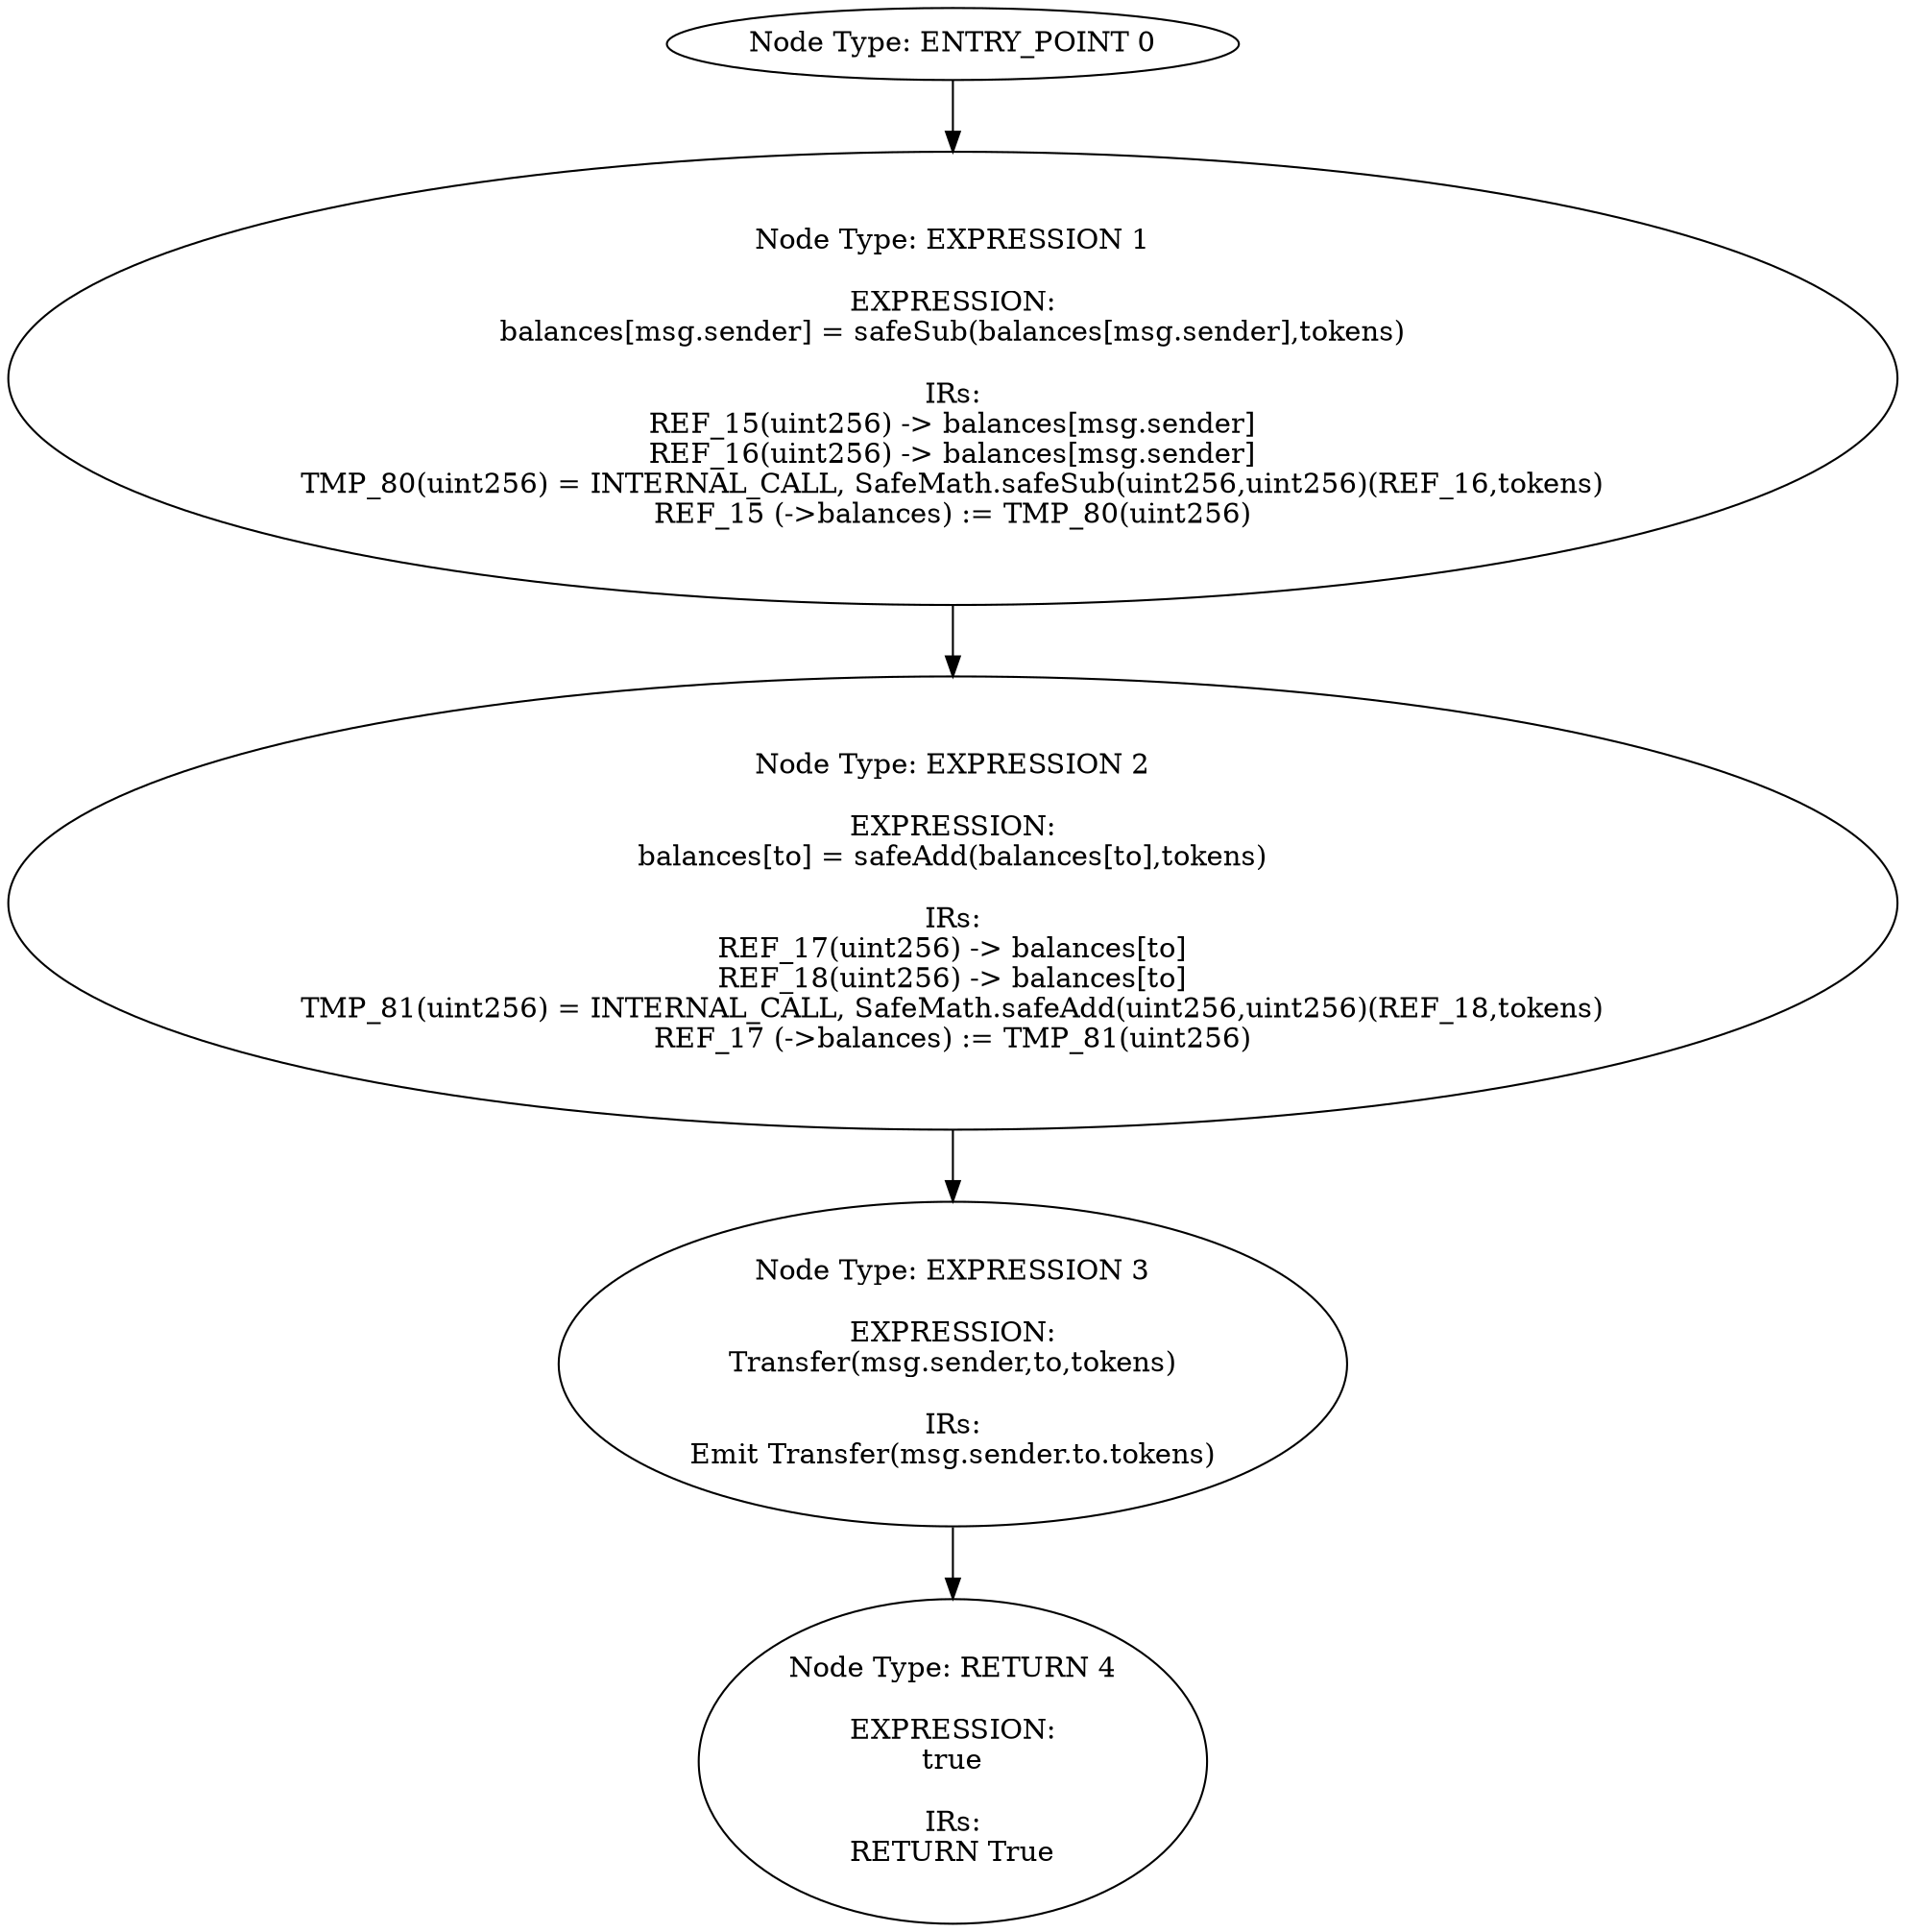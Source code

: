 digraph{
0[label="Node Type: ENTRY_POINT 0
"];
0->1;
1[label="Node Type: EXPRESSION 1

EXPRESSION:
balances[msg.sender] = safeSub(balances[msg.sender],tokens)

IRs:
REF_15(uint256) -> balances[msg.sender]
REF_16(uint256) -> balances[msg.sender]
TMP_80(uint256) = INTERNAL_CALL, SafeMath.safeSub(uint256,uint256)(REF_16,tokens)
REF_15 (->balances) := TMP_80(uint256)"];
1->2;
2[label="Node Type: EXPRESSION 2

EXPRESSION:
balances[to] = safeAdd(balances[to],tokens)

IRs:
REF_17(uint256) -> balances[to]
REF_18(uint256) -> balances[to]
TMP_81(uint256) = INTERNAL_CALL, SafeMath.safeAdd(uint256,uint256)(REF_18,tokens)
REF_17 (->balances) := TMP_81(uint256)"];
2->3;
3[label="Node Type: EXPRESSION 3

EXPRESSION:
Transfer(msg.sender,to,tokens)

IRs:
Emit Transfer(msg.sender.to.tokens)"];
3->4;
4[label="Node Type: RETURN 4

EXPRESSION:
true

IRs:
RETURN True"];
}
